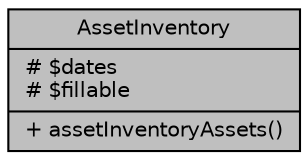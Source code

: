 digraph "AssetInventory"
{
 // LATEX_PDF_SIZE
  bgcolor="transparent";
  edge [fontname="Helvetica",fontsize="10",labelfontname="Helvetica",labelfontsize="10"];
  node [fontname="Helvetica",fontsize="10",shape=record];
  Node1 [label="{AssetInventory\n|# $dates\l# $fillable\l|+ assetInventoryAssets()\l}",height=0.2,width=0.4,color="black", fillcolor="grey75", style="filled", fontcolor="black",tooltip="Datos del inventario de bienes institucionales."];
}
